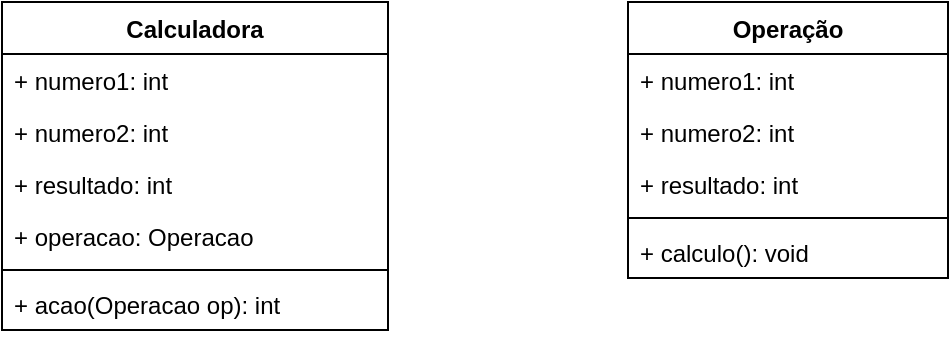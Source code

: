 <mxfile version="13.6.4" type="github">
  <diagram id="-sBCEVT8zSHd5vpjGpp_" name="Page-1">
    <mxGraphModel dx="1038" dy="548" grid="1" gridSize="10" guides="1" tooltips="1" connect="1" arrows="1" fold="1" page="1" pageScale="1" pageWidth="827" pageHeight="1169" math="0" shadow="0">
      <root>
        <mxCell id="0" />
        <mxCell id="1" parent="0" />
        <mxCell id="mNzpJ3oAfIrlQGrOuVCj-1" value="Calculadora" style="swimlane;fontStyle=1;align=center;verticalAlign=top;childLayout=stackLayout;horizontal=1;startSize=26;horizontalStack=0;resizeParent=1;resizeParentMax=0;resizeLast=0;collapsible=1;marginBottom=0;" vertex="1" parent="1">
          <mxGeometry x="37" y="90" width="193" height="164" as="geometry" />
        </mxCell>
        <mxCell id="mNzpJ3oAfIrlQGrOuVCj-2" value="+ numero1: int&#xa;" style="text;strokeColor=none;fillColor=none;align=left;verticalAlign=top;spacingLeft=4;spacingRight=4;overflow=hidden;rotatable=0;points=[[0,0.5],[1,0.5]];portConstraint=eastwest;" vertex="1" parent="mNzpJ3oAfIrlQGrOuVCj-1">
          <mxGeometry y="26" width="193" height="26" as="geometry" />
        </mxCell>
        <mxCell id="mNzpJ3oAfIrlQGrOuVCj-15" value="+ numero2: int" style="text;strokeColor=none;fillColor=none;align=left;verticalAlign=top;spacingLeft=4;spacingRight=4;overflow=hidden;rotatable=0;points=[[0,0.5],[1,0.5]];portConstraint=eastwest;" vertex="1" parent="mNzpJ3oAfIrlQGrOuVCj-1">
          <mxGeometry y="52" width="193" height="26" as="geometry" />
        </mxCell>
        <mxCell id="mNzpJ3oAfIrlQGrOuVCj-5" value="+ resultado: int" style="text;strokeColor=none;fillColor=none;align=left;verticalAlign=top;spacingLeft=4;spacingRight=4;overflow=hidden;rotatable=0;points=[[0,0.5],[1,0.5]];portConstraint=eastwest;" vertex="1" parent="mNzpJ3oAfIrlQGrOuVCj-1">
          <mxGeometry y="78" width="193" height="26" as="geometry" />
        </mxCell>
        <mxCell id="mNzpJ3oAfIrlQGrOuVCj-18" value="+ operacao: Operacao" style="text;strokeColor=none;fillColor=none;align=left;verticalAlign=top;spacingLeft=4;spacingRight=4;overflow=hidden;rotatable=0;points=[[0,0.5],[1,0.5]];portConstraint=eastwest;" vertex="1" parent="mNzpJ3oAfIrlQGrOuVCj-1">
          <mxGeometry y="104" width="193" height="26" as="geometry" />
        </mxCell>
        <mxCell id="mNzpJ3oAfIrlQGrOuVCj-3" value="" style="line;strokeWidth=1;fillColor=none;align=left;verticalAlign=middle;spacingTop=-1;spacingLeft=3;spacingRight=3;rotatable=0;labelPosition=right;points=[];portConstraint=eastwest;" vertex="1" parent="mNzpJ3oAfIrlQGrOuVCj-1">
          <mxGeometry y="130" width="193" height="8" as="geometry" />
        </mxCell>
        <mxCell id="mNzpJ3oAfIrlQGrOuVCj-4" value="+ acao(Operacao op): int" style="text;strokeColor=none;fillColor=none;align=left;verticalAlign=top;spacingLeft=4;spacingRight=4;overflow=hidden;rotatable=0;points=[[0,0.5],[1,0.5]];portConstraint=eastwest;" vertex="1" parent="mNzpJ3oAfIrlQGrOuVCj-1">
          <mxGeometry y="138" width="193" height="26" as="geometry" />
        </mxCell>
        <mxCell id="mNzpJ3oAfIrlQGrOuVCj-11" value="Operação" style="swimlane;fontStyle=1;align=center;verticalAlign=top;childLayout=stackLayout;horizontal=1;startSize=26;horizontalStack=0;resizeParent=1;resizeParentMax=0;resizeLast=0;collapsible=1;marginBottom=0;" vertex="1" parent="1">
          <mxGeometry x="350" y="90" width="160" height="138" as="geometry" />
        </mxCell>
        <mxCell id="mNzpJ3oAfIrlQGrOuVCj-16" value="+ numero1: int" style="text;strokeColor=none;fillColor=none;align=left;verticalAlign=top;spacingLeft=4;spacingRight=4;overflow=hidden;rotatable=0;points=[[0,0.5],[1,0.5]];portConstraint=eastwest;" vertex="1" parent="mNzpJ3oAfIrlQGrOuVCj-11">
          <mxGeometry y="26" width="160" height="26" as="geometry" />
        </mxCell>
        <mxCell id="mNzpJ3oAfIrlQGrOuVCj-17" value="+ numero2: int" style="text;strokeColor=none;fillColor=none;align=left;verticalAlign=top;spacingLeft=4;spacingRight=4;overflow=hidden;rotatable=0;points=[[0,0.5],[1,0.5]];portConstraint=eastwest;" vertex="1" parent="mNzpJ3oAfIrlQGrOuVCj-11">
          <mxGeometry y="52" width="160" height="26" as="geometry" />
        </mxCell>
        <mxCell id="mNzpJ3oAfIrlQGrOuVCj-12" value="+ resultado: int" style="text;strokeColor=none;fillColor=none;align=left;verticalAlign=top;spacingLeft=4;spacingRight=4;overflow=hidden;rotatable=0;points=[[0,0.5],[1,0.5]];portConstraint=eastwest;" vertex="1" parent="mNzpJ3oAfIrlQGrOuVCj-11">
          <mxGeometry y="78" width="160" height="26" as="geometry" />
        </mxCell>
        <mxCell id="mNzpJ3oAfIrlQGrOuVCj-13" value="" style="line;strokeWidth=1;fillColor=none;align=left;verticalAlign=middle;spacingTop=-1;spacingLeft=3;spacingRight=3;rotatable=0;labelPosition=right;points=[];portConstraint=eastwest;" vertex="1" parent="mNzpJ3oAfIrlQGrOuVCj-11">
          <mxGeometry y="104" width="160" height="8" as="geometry" />
        </mxCell>
        <mxCell id="mNzpJ3oAfIrlQGrOuVCj-14" value="+ calculo(): void" style="text;strokeColor=none;fillColor=none;align=left;verticalAlign=top;spacingLeft=4;spacingRight=4;overflow=hidden;rotatable=0;points=[[0,0.5],[1,0.5]];portConstraint=eastwest;" vertex="1" parent="mNzpJ3oAfIrlQGrOuVCj-11">
          <mxGeometry y="112" width="160" height="26" as="geometry" />
        </mxCell>
      </root>
    </mxGraphModel>
  </diagram>
</mxfile>
